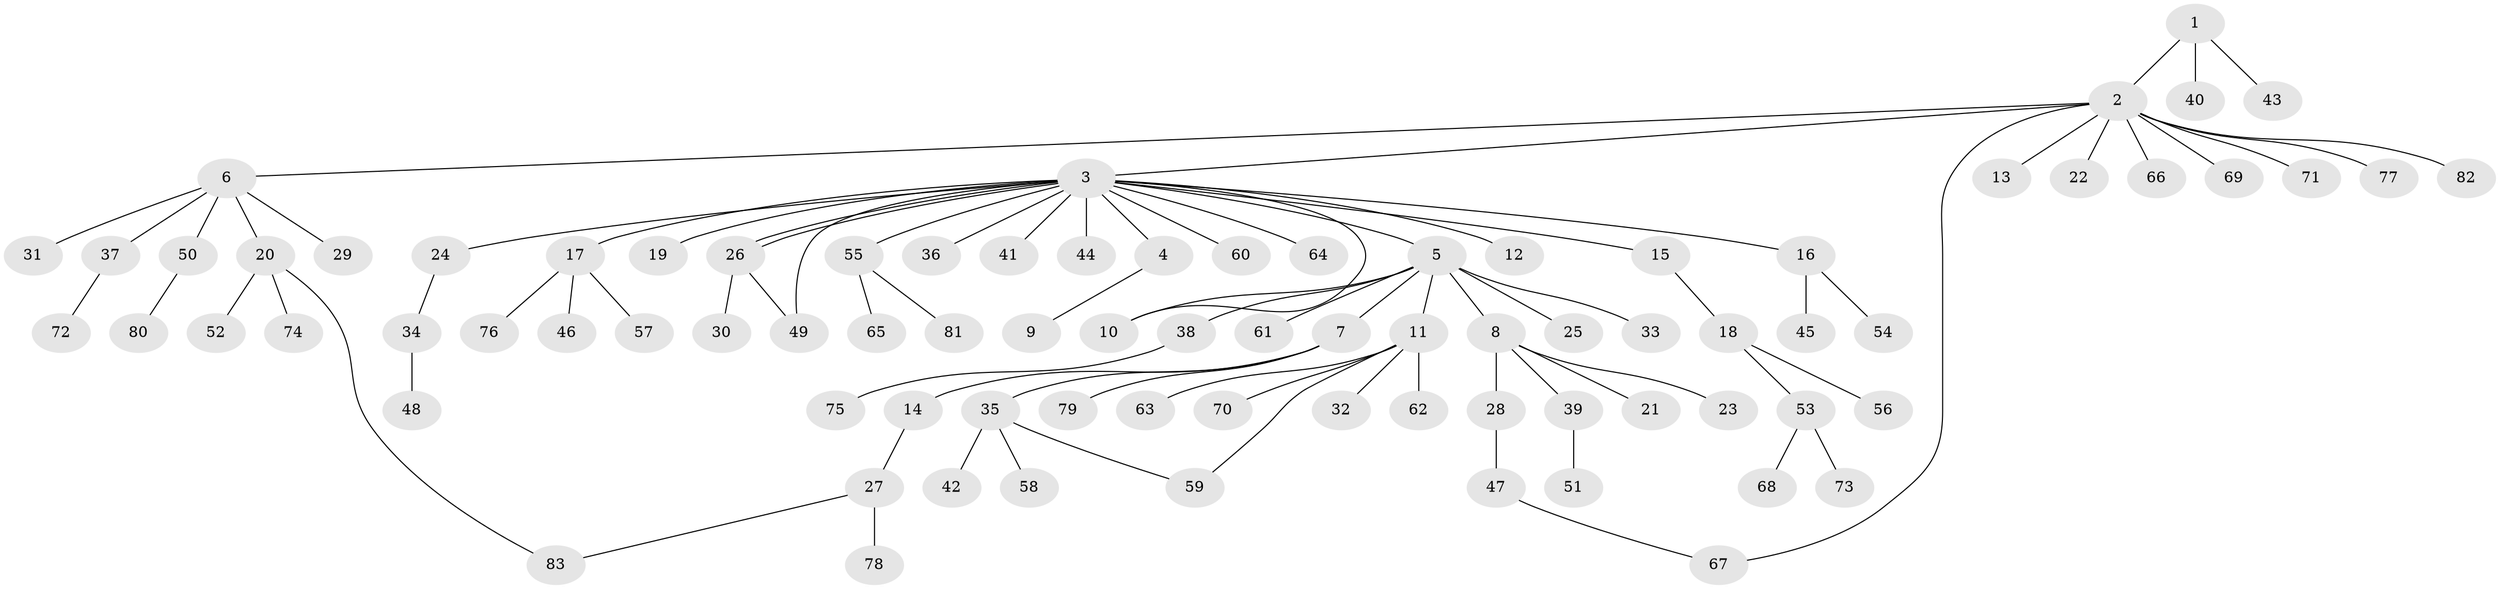 // coarse degree distribution, {16: 0.024390243902439025, 1: 0.8048780487804879, 7: 0.024390243902439025, 2: 0.0975609756097561, 10: 0.04878048780487805}
// Generated by graph-tools (version 1.1) at 2025/51/03/04/25 21:51:08]
// undirected, 83 vertices, 88 edges
graph export_dot {
graph [start="1"]
  node [color=gray90,style=filled];
  1;
  2;
  3;
  4;
  5;
  6;
  7;
  8;
  9;
  10;
  11;
  12;
  13;
  14;
  15;
  16;
  17;
  18;
  19;
  20;
  21;
  22;
  23;
  24;
  25;
  26;
  27;
  28;
  29;
  30;
  31;
  32;
  33;
  34;
  35;
  36;
  37;
  38;
  39;
  40;
  41;
  42;
  43;
  44;
  45;
  46;
  47;
  48;
  49;
  50;
  51;
  52;
  53;
  54;
  55;
  56;
  57;
  58;
  59;
  60;
  61;
  62;
  63;
  64;
  65;
  66;
  67;
  68;
  69;
  70;
  71;
  72;
  73;
  74;
  75;
  76;
  77;
  78;
  79;
  80;
  81;
  82;
  83;
  1 -- 2;
  1 -- 40;
  1 -- 43;
  2 -- 3;
  2 -- 6;
  2 -- 13;
  2 -- 22;
  2 -- 66;
  2 -- 67;
  2 -- 69;
  2 -- 71;
  2 -- 77;
  2 -- 82;
  3 -- 4;
  3 -- 5;
  3 -- 10;
  3 -- 12;
  3 -- 15;
  3 -- 16;
  3 -- 17;
  3 -- 19;
  3 -- 24;
  3 -- 26;
  3 -- 26;
  3 -- 36;
  3 -- 41;
  3 -- 44;
  3 -- 49;
  3 -- 55;
  3 -- 60;
  3 -- 64;
  4 -- 9;
  5 -- 7;
  5 -- 8;
  5 -- 10;
  5 -- 11;
  5 -- 25;
  5 -- 33;
  5 -- 38;
  5 -- 61;
  6 -- 20;
  6 -- 29;
  6 -- 31;
  6 -- 37;
  6 -- 50;
  7 -- 14;
  7 -- 35;
  7 -- 79;
  8 -- 21;
  8 -- 23;
  8 -- 28;
  8 -- 39;
  11 -- 32;
  11 -- 59;
  11 -- 62;
  11 -- 63;
  11 -- 70;
  14 -- 27;
  15 -- 18;
  16 -- 45;
  16 -- 54;
  17 -- 46;
  17 -- 57;
  17 -- 76;
  18 -- 53;
  18 -- 56;
  20 -- 52;
  20 -- 74;
  20 -- 83;
  24 -- 34;
  26 -- 30;
  26 -- 49;
  27 -- 78;
  27 -- 83;
  28 -- 47;
  34 -- 48;
  35 -- 42;
  35 -- 58;
  35 -- 59;
  37 -- 72;
  38 -- 75;
  39 -- 51;
  47 -- 67;
  50 -- 80;
  53 -- 68;
  53 -- 73;
  55 -- 65;
  55 -- 81;
}

